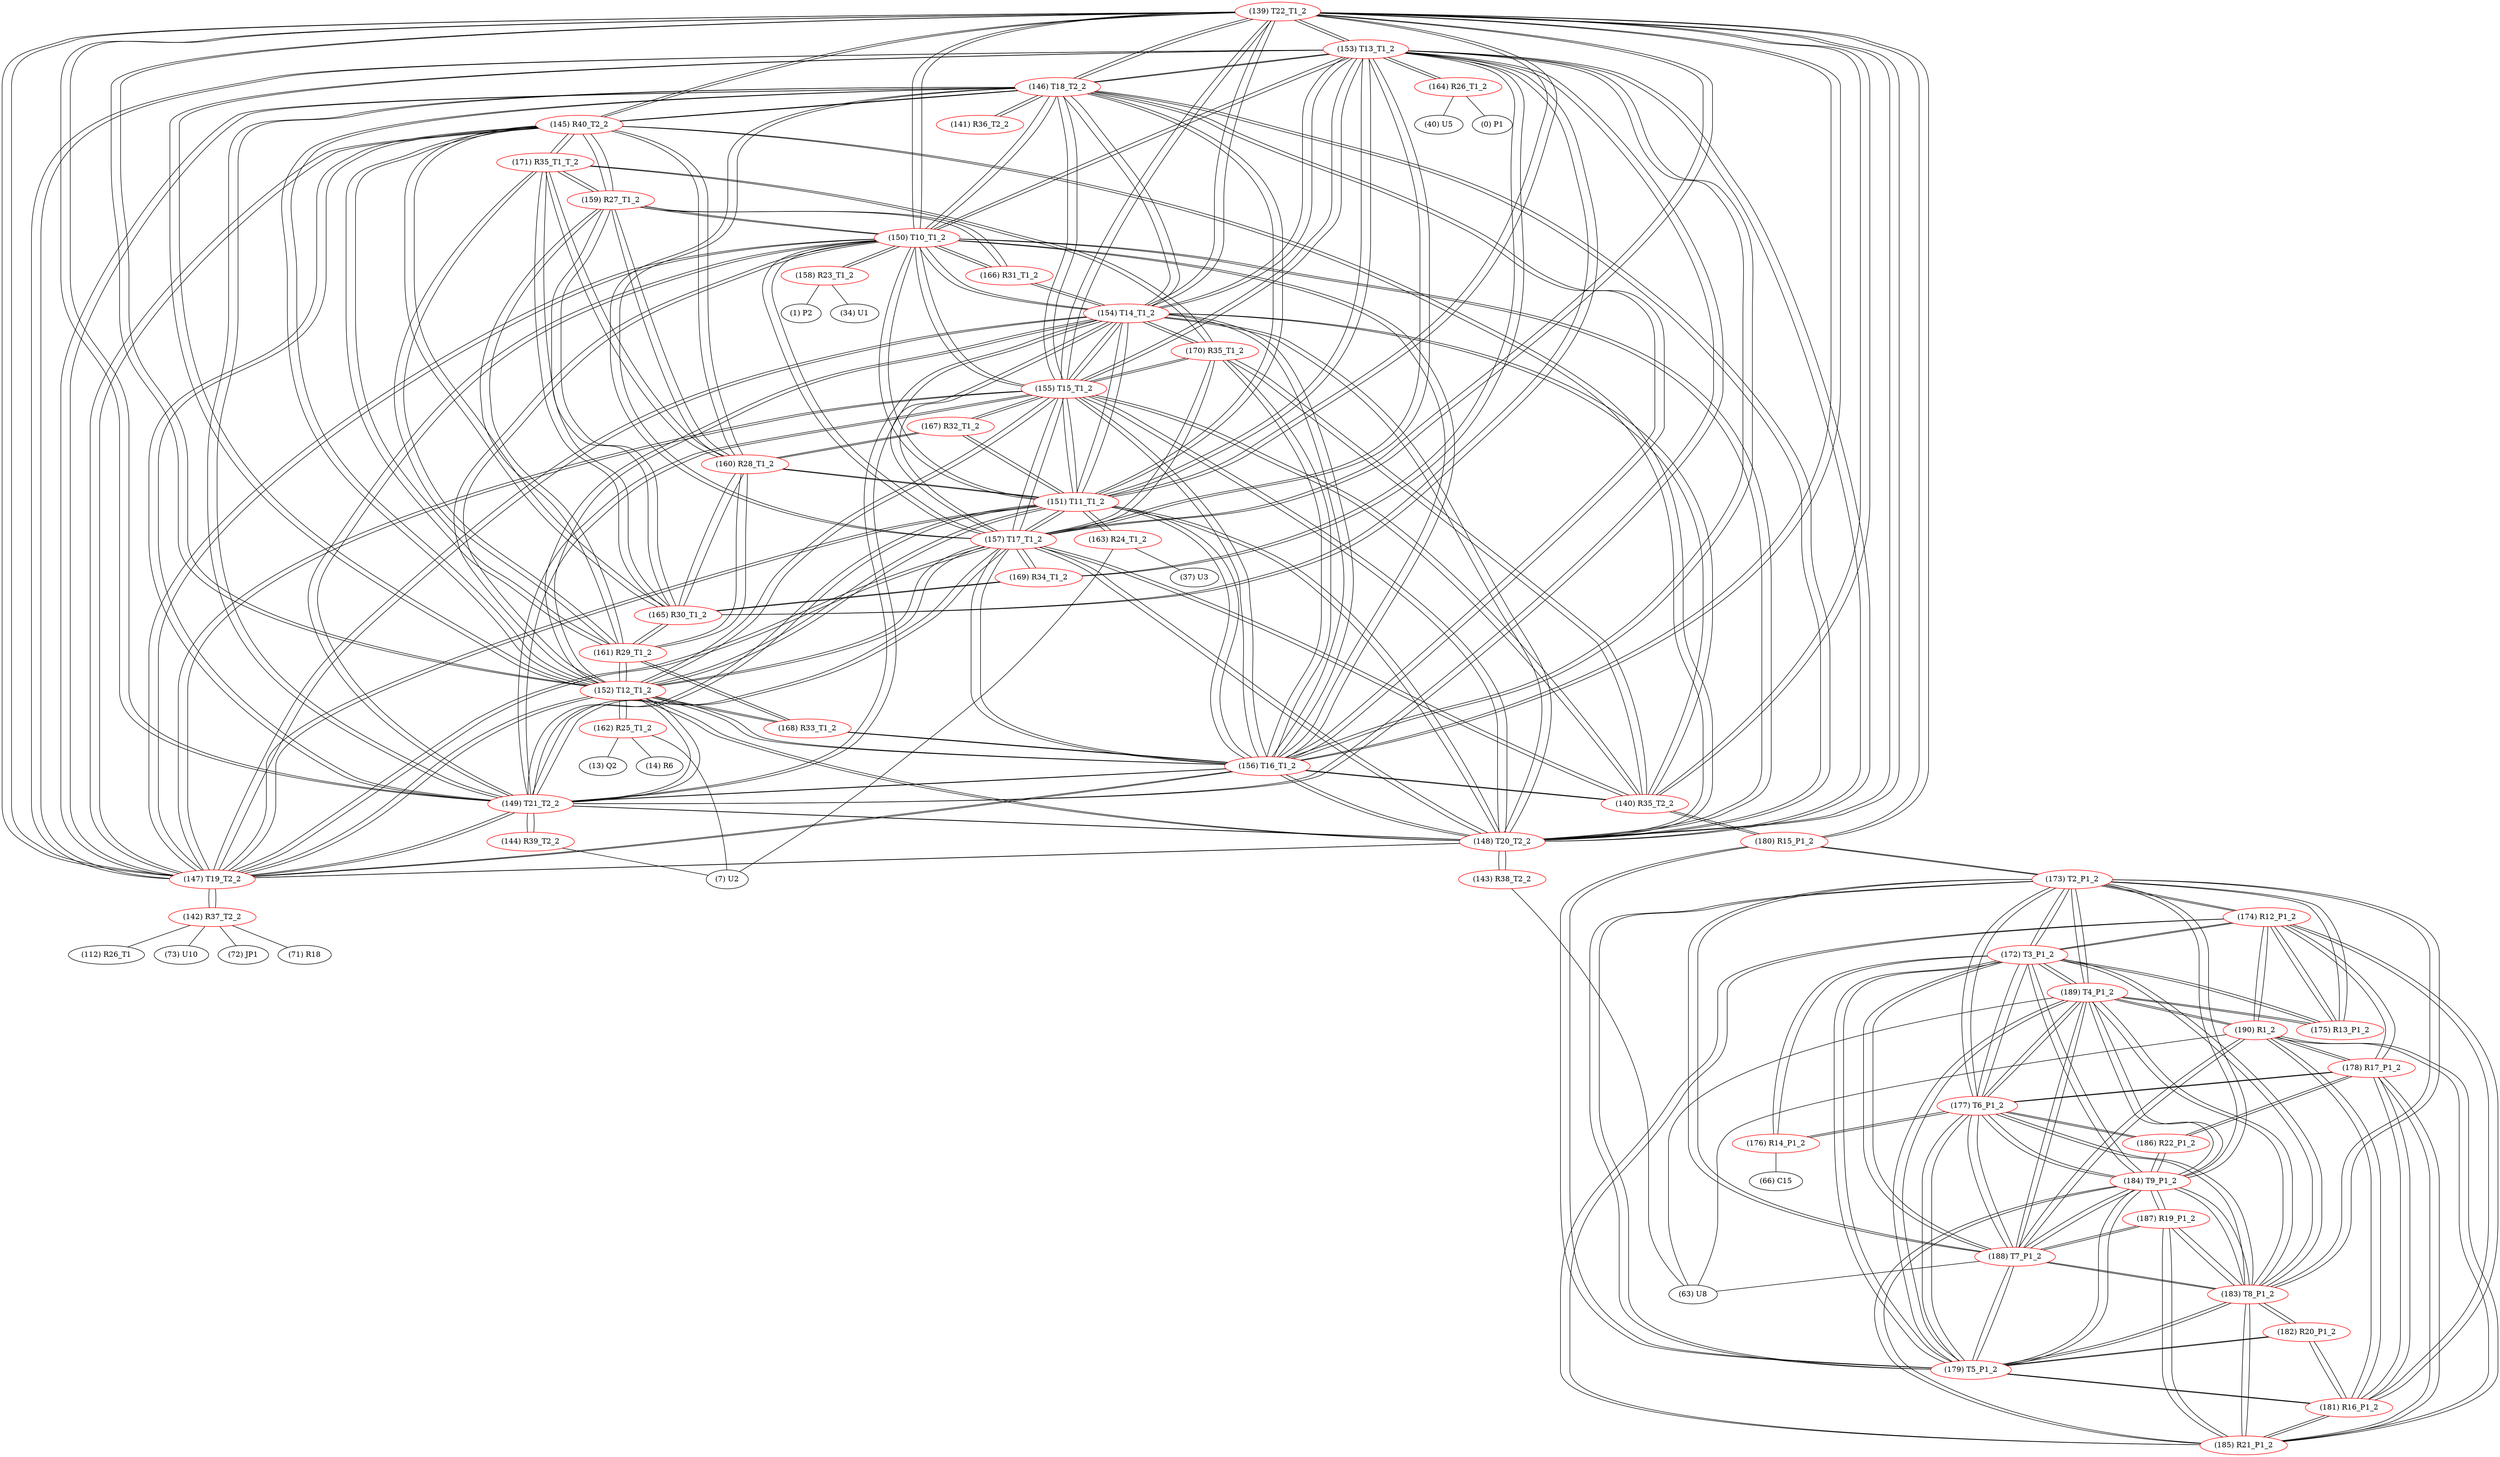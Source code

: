 graph {
	139 [label="(139) T22_T1_2" color=red]
	153 [label="(153) T13_T1_2"]
	146 [label="(146) T18_T2_2"]
	147 [label="(147) T19_T2_2"]
	152 [label="(152) T12_T1_2"]
	155 [label="(155) T15_T1_2"]
	154 [label="(154) T14_T1_2"]
	148 [label="(148) T20_T2_2"]
	149 [label="(149) T21_T2_2"]
	151 [label="(151) T11_T1_2"]
	150 [label="(150) T10_T1_2"]
	156 [label="(156) T16_T1_2"]
	157 [label="(157) T17_T1_2"]
	145 [label="(145) R40_T2_2"]
	180 [label="(180) R15_P1_2"]
	140 [label="(140) R35_T2_2"]
	140 [label="(140) R35_T2_2" color=red]
	155 [label="(155) T15_T1_2"]
	156 [label="(156) T16_T1_2"]
	154 [label="(154) T14_T1_2"]
	157 [label="(157) T17_T1_2"]
	170 [label="(170) R35_T1_2"]
	180 [label="(180) R15_P1_2"]
	139 [label="(139) T22_T1_2"]
	141 [label="(141) R36_T2_2" color=red]
	146 [label="(146) T18_T2_2"]
	142 [label="(142) R37_T2_2" color=red]
	73 [label="(73) U10"]
	72 [label="(72) JP1"]
	71 [label="(71) R18"]
	112 [label="(112) R26_T1"]
	147 [label="(147) T19_T2_2"]
	143 [label="(143) R38_T2_2" color=red]
	63 [label="(63) U8"]
	148 [label="(148) T20_T2_2"]
	144 [label="(144) R39_T2_2" color=red]
	7 [label="(7) U2"]
	149 [label="(149) T21_T2_2"]
	145 [label="(145) R40_T2_2" color=red]
	147 [label="(147) T19_T2_2"]
	148 [label="(148) T20_T2_2"]
	149 [label="(149) T21_T2_2"]
	139 [label="(139) T22_T1_2"]
	146 [label="(146) T18_T2_2"]
	161 [label="(161) R29_T1_2"]
	160 [label="(160) R28_T1_2"]
	165 [label="(165) R30_T1_2"]
	159 [label="(159) R27_T1_2"]
	171 [label="(171) R35_T1_T_2"]
	146 [label="(146) T18_T2_2" color=red]
	153 [label="(153) T13_T1_2"]
	147 [label="(147) T19_T2_2"]
	152 [label="(152) T12_T1_2"]
	155 [label="(155) T15_T1_2"]
	154 [label="(154) T14_T1_2"]
	148 [label="(148) T20_T2_2"]
	149 [label="(149) T21_T2_2"]
	151 [label="(151) T11_T1_2"]
	150 [label="(150) T10_T1_2"]
	139 [label="(139) T22_T1_2"]
	156 [label="(156) T16_T1_2"]
	157 [label="(157) T17_T1_2"]
	145 [label="(145) R40_T2_2"]
	141 [label="(141) R36_T2_2"]
	147 [label="(147) T19_T2_2" color=red]
	153 [label="(153) T13_T1_2"]
	146 [label="(146) T18_T2_2"]
	152 [label="(152) T12_T1_2"]
	155 [label="(155) T15_T1_2"]
	154 [label="(154) T14_T1_2"]
	148 [label="(148) T20_T2_2"]
	149 [label="(149) T21_T2_2"]
	151 [label="(151) T11_T1_2"]
	150 [label="(150) T10_T1_2"]
	139 [label="(139) T22_T1_2"]
	156 [label="(156) T16_T1_2"]
	157 [label="(157) T17_T1_2"]
	145 [label="(145) R40_T2_2"]
	142 [label="(142) R37_T2_2"]
	148 [label="(148) T20_T2_2" color=red]
	153 [label="(153) T13_T1_2"]
	146 [label="(146) T18_T2_2"]
	147 [label="(147) T19_T2_2"]
	152 [label="(152) T12_T1_2"]
	155 [label="(155) T15_T1_2"]
	154 [label="(154) T14_T1_2"]
	149 [label="(149) T21_T2_2"]
	151 [label="(151) T11_T1_2"]
	150 [label="(150) T10_T1_2"]
	139 [label="(139) T22_T1_2"]
	156 [label="(156) T16_T1_2"]
	157 [label="(157) T17_T1_2"]
	145 [label="(145) R40_T2_2"]
	143 [label="(143) R38_T2_2"]
	149 [label="(149) T21_T2_2" color=red]
	153 [label="(153) T13_T1_2"]
	146 [label="(146) T18_T2_2"]
	147 [label="(147) T19_T2_2"]
	152 [label="(152) T12_T1_2"]
	155 [label="(155) T15_T1_2"]
	154 [label="(154) T14_T1_2"]
	148 [label="(148) T20_T2_2"]
	151 [label="(151) T11_T1_2"]
	150 [label="(150) T10_T1_2"]
	139 [label="(139) T22_T1_2"]
	156 [label="(156) T16_T1_2"]
	157 [label="(157) T17_T1_2"]
	145 [label="(145) R40_T2_2"]
	144 [label="(144) R39_T2_2"]
	150 [label="(150) T10_T1_2" color=red]
	153 [label="(153) T13_T1_2"]
	146 [label="(146) T18_T2_2"]
	147 [label="(147) T19_T2_2"]
	152 [label="(152) T12_T1_2"]
	155 [label="(155) T15_T1_2"]
	154 [label="(154) T14_T1_2"]
	148 [label="(148) T20_T2_2"]
	149 [label="(149) T21_T2_2"]
	151 [label="(151) T11_T1_2"]
	139 [label="(139) T22_T1_2"]
	156 [label="(156) T16_T1_2"]
	157 [label="(157) T17_T1_2"]
	158 [label="(158) R23_T1_2"]
	159 [label="(159) R27_T1_2"]
	166 [label="(166) R31_T1_2"]
	151 [label="(151) T11_T1_2" color=red]
	153 [label="(153) T13_T1_2"]
	146 [label="(146) T18_T2_2"]
	147 [label="(147) T19_T2_2"]
	152 [label="(152) T12_T1_2"]
	155 [label="(155) T15_T1_2"]
	154 [label="(154) T14_T1_2"]
	148 [label="(148) T20_T2_2"]
	149 [label="(149) T21_T2_2"]
	150 [label="(150) T10_T1_2"]
	139 [label="(139) T22_T1_2"]
	156 [label="(156) T16_T1_2"]
	157 [label="(157) T17_T1_2"]
	163 [label="(163) R24_T1_2"]
	167 [label="(167) R32_T1_2"]
	160 [label="(160) R28_T1_2"]
	152 [label="(152) T12_T1_2" color=red]
	153 [label="(153) T13_T1_2"]
	146 [label="(146) T18_T2_2"]
	147 [label="(147) T19_T2_2"]
	155 [label="(155) T15_T1_2"]
	154 [label="(154) T14_T1_2"]
	148 [label="(148) T20_T2_2"]
	149 [label="(149) T21_T2_2"]
	151 [label="(151) T11_T1_2"]
	150 [label="(150) T10_T1_2"]
	139 [label="(139) T22_T1_2"]
	156 [label="(156) T16_T1_2"]
	157 [label="(157) T17_T1_2"]
	168 [label="(168) R33_T1_2"]
	161 [label="(161) R29_T1_2"]
	162 [label="(162) R25_T1_2"]
	153 [label="(153) T13_T1_2" color=red]
	146 [label="(146) T18_T2_2"]
	147 [label="(147) T19_T2_2"]
	152 [label="(152) T12_T1_2"]
	155 [label="(155) T15_T1_2"]
	154 [label="(154) T14_T1_2"]
	148 [label="(148) T20_T2_2"]
	149 [label="(149) T21_T2_2"]
	151 [label="(151) T11_T1_2"]
	150 [label="(150) T10_T1_2"]
	139 [label="(139) T22_T1_2"]
	156 [label="(156) T16_T1_2"]
	157 [label="(157) T17_T1_2"]
	165 [label="(165) R30_T1_2"]
	169 [label="(169) R34_T1_2"]
	164 [label="(164) R26_T1_2"]
	154 [label="(154) T14_T1_2" color=red]
	153 [label="(153) T13_T1_2"]
	146 [label="(146) T18_T2_2"]
	147 [label="(147) T19_T2_2"]
	152 [label="(152) T12_T1_2"]
	155 [label="(155) T15_T1_2"]
	148 [label="(148) T20_T2_2"]
	149 [label="(149) T21_T2_2"]
	151 [label="(151) T11_T1_2"]
	150 [label="(150) T10_T1_2"]
	139 [label="(139) T22_T1_2"]
	156 [label="(156) T16_T1_2"]
	157 [label="(157) T17_T1_2"]
	140 [label="(140) R35_T2_2"]
	170 [label="(170) R35_T1_2"]
	166 [label="(166) R31_T1_2"]
	155 [label="(155) T15_T1_2" color=red]
	153 [label="(153) T13_T1_2"]
	146 [label="(146) T18_T2_2"]
	147 [label="(147) T19_T2_2"]
	152 [label="(152) T12_T1_2"]
	154 [label="(154) T14_T1_2"]
	148 [label="(148) T20_T2_2"]
	149 [label="(149) T21_T2_2"]
	151 [label="(151) T11_T1_2"]
	150 [label="(150) T10_T1_2"]
	139 [label="(139) T22_T1_2"]
	156 [label="(156) T16_T1_2"]
	157 [label="(157) T17_T1_2"]
	140 [label="(140) R35_T2_2"]
	170 [label="(170) R35_T1_2"]
	167 [label="(167) R32_T1_2"]
	156 [label="(156) T16_T1_2" color=red]
	153 [label="(153) T13_T1_2"]
	146 [label="(146) T18_T2_2"]
	147 [label="(147) T19_T2_2"]
	152 [label="(152) T12_T1_2"]
	155 [label="(155) T15_T1_2"]
	154 [label="(154) T14_T1_2"]
	148 [label="(148) T20_T2_2"]
	149 [label="(149) T21_T2_2"]
	151 [label="(151) T11_T1_2"]
	150 [label="(150) T10_T1_2"]
	139 [label="(139) T22_T1_2"]
	157 [label="(157) T17_T1_2"]
	140 [label="(140) R35_T2_2"]
	170 [label="(170) R35_T1_2"]
	168 [label="(168) R33_T1_2"]
	157 [label="(157) T17_T1_2" color=red]
	153 [label="(153) T13_T1_2"]
	146 [label="(146) T18_T2_2"]
	147 [label="(147) T19_T2_2"]
	152 [label="(152) T12_T1_2"]
	155 [label="(155) T15_T1_2"]
	154 [label="(154) T14_T1_2"]
	148 [label="(148) T20_T2_2"]
	149 [label="(149) T21_T2_2"]
	151 [label="(151) T11_T1_2"]
	150 [label="(150) T10_T1_2"]
	139 [label="(139) T22_T1_2"]
	156 [label="(156) T16_T1_2"]
	140 [label="(140) R35_T2_2"]
	170 [label="(170) R35_T1_2"]
	169 [label="(169) R34_T1_2"]
	158 [label="(158) R23_T1_2" color=red]
	34 [label="(34) U1"]
	1 [label="(1) P2"]
	150 [label="(150) T10_T1_2"]
	159 [label="(159) R27_T1_2" color=red]
	145 [label="(145) R40_T2_2"]
	161 [label="(161) R29_T1_2"]
	160 [label="(160) R28_T1_2"]
	165 [label="(165) R30_T1_2"]
	171 [label="(171) R35_T1_T_2"]
	150 [label="(150) T10_T1_2"]
	166 [label="(166) R31_T1_2"]
	160 [label="(160) R28_T1_2" color=red]
	145 [label="(145) R40_T2_2"]
	161 [label="(161) R29_T1_2"]
	165 [label="(165) R30_T1_2"]
	159 [label="(159) R27_T1_2"]
	171 [label="(171) R35_T1_T_2"]
	167 [label="(167) R32_T1_2"]
	151 [label="(151) T11_T1_2"]
	161 [label="(161) R29_T1_2" color=red]
	145 [label="(145) R40_T2_2"]
	160 [label="(160) R28_T1_2"]
	165 [label="(165) R30_T1_2"]
	159 [label="(159) R27_T1_2"]
	171 [label="(171) R35_T1_T_2"]
	168 [label="(168) R33_T1_2"]
	152 [label="(152) T12_T1_2"]
	162 [label="(162) R25_T1_2" color=red]
	7 [label="(7) U2"]
	13 [label="(13) Q2"]
	14 [label="(14) R6"]
	152 [label="(152) T12_T1_2"]
	163 [label="(163) R24_T1_2" color=red]
	37 [label="(37) U3"]
	7 [label="(7) U2"]
	151 [label="(151) T11_T1_2"]
	164 [label="(164) R26_T1_2" color=red]
	40 [label="(40) U5"]
	0 [label="(0) P1"]
	153 [label="(153) T13_T1_2"]
	165 [label="(165) R30_T1_2" color=red]
	145 [label="(145) R40_T2_2"]
	161 [label="(161) R29_T1_2"]
	160 [label="(160) R28_T1_2"]
	159 [label="(159) R27_T1_2"]
	171 [label="(171) R35_T1_T_2"]
	169 [label="(169) R34_T1_2"]
	153 [label="(153) T13_T1_2"]
	166 [label="(166) R31_T1_2" color=red]
	159 [label="(159) R27_T1_2"]
	150 [label="(150) T10_T1_2"]
	154 [label="(154) T14_T1_2"]
	167 [label="(167) R32_T1_2" color=red]
	155 [label="(155) T15_T1_2"]
	151 [label="(151) T11_T1_2"]
	160 [label="(160) R28_T1_2"]
	168 [label="(168) R33_T1_2" color=red]
	156 [label="(156) T16_T1_2"]
	152 [label="(152) T12_T1_2"]
	161 [label="(161) R29_T1_2"]
	169 [label="(169) R34_T1_2" color=red]
	157 [label="(157) T17_T1_2"]
	165 [label="(165) R30_T1_2"]
	153 [label="(153) T13_T1_2"]
	170 [label="(170) R35_T1_2" color=red]
	155 [label="(155) T15_T1_2"]
	156 [label="(156) T16_T1_2"]
	154 [label="(154) T14_T1_2"]
	157 [label="(157) T17_T1_2"]
	140 [label="(140) R35_T2_2"]
	171 [label="(171) R35_T1_T_2"]
	171 [label="(171) R35_T1_T_2" color=red]
	145 [label="(145) R40_T2_2"]
	161 [label="(161) R29_T1_2"]
	160 [label="(160) R28_T1_2"]
	165 [label="(165) R30_T1_2"]
	159 [label="(159) R27_T1_2"]
	170 [label="(170) R35_T1_2"]
	172 [label="(172) T3_P1_2" color=red]
	189 [label="(189) T4_P1_2"]
	188 [label="(188) T7_P1_2"]
	179 [label="(179) T5_P1_2"]
	184 [label="(184) T9_P1_2"]
	183 [label="(183) T8_P1_2"]
	177 [label="(177) T6_P1_2"]
	173 [label="(173) T2_P1_2"]
	176 [label="(176) R14_P1_2"]
	175 [label="(175) R13_P1_2"]
	174 [label="(174) R12_P1_2"]
	173 [label="(173) T2_P1_2" color=red]
	172 [label="(172) T3_P1_2"]
	189 [label="(189) T4_P1_2"]
	188 [label="(188) T7_P1_2"]
	179 [label="(179) T5_P1_2"]
	184 [label="(184) T9_P1_2"]
	183 [label="(183) T8_P1_2"]
	177 [label="(177) T6_P1_2"]
	175 [label="(175) R13_P1_2"]
	174 [label="(174) R12_P1_2"]
	180 [label="(180) R15_P1_2"]
	174 [label="(174) R12_P1_2" color=red]
	185 [label="(185) R21_P1_2"]
	181 [label="(181) R16_P1_2"]
	178 [label="(178) R17_P1_2"]
	190 [label="(190) R1_2"]
	175 [label="(175) R13_P1_2"]
	172 [label="(172) T3_P1_2"]
	173 [label="(173) T2_P1_2"]
	175 [label="(175) R13_P1_2" color=red]
	189 [label="(189) T4_P1_2"]
	172 [label="(172) T3_P1_2"]
	174 [label="(174) R12_P1_2"]
	173 [label="(173) T2_P1_2"]
	176 [label="(176) R14_P1_2" color=red]
	66 [label="(66) C15"]
	172 [label="(172) T3_P1_2"]
	177 [label="(177) T6_P1_2"]
	177 [label="(177) T6_P1_2" color=red]
	172 [label="(172) T3_P1_2"]
	189 [label="(189) T4_P1_2"]
	188 [label="(188) T7_P1_2"]
	179 [label="(179) T5_P1_2"]
	184 [label="(184) T9_P1_2"]
	183 [label="(183) T8_P1_2"]
	173 [label="(173) T2_P1_2"]
	176 [label="(176) R14_P1_2"]
	186 [label="(186) R22_P1_2"]
	178 [label="(178) R17_P1_2"]
	178 [label="(178) R17_P1_2" color=red]
	185 [label="(185) R21_P1_2"]
	181 [label="(181) R16_P1_2"]
	174 [label="(174) R12_P1_2"]
	190 [label="(190) R1_2"]
	186 [label="(186) R22_P1_2"]
	177 [label="(177) T6_P1_2"]
	179 [label="(179) T5_P1_2" color=red]
	172 [label="(172) T3_P1_2"]
	189 [label="(189) T4_P1_2"]
	188 [label="(188) T7_P1_2"]
	184 [label="(184) T9_P1_2"]
	183 [label="(183) T8_P1_2"]
	177 [label="(177) T6_P1_2"]
	173 [label="(173) T2_P1_2"]
	180 [label="(180) R15_P1_2"]
	181 [label="(181) R16_P1_2"]
	182 [label="(182) R20_P1_2"]
	180 [label="(180) R15_P1_2" color=red]
	139 [label="(139) T22_T1_2"]
	140 [label="(140) R35_T2_2"]
	173 [label="(173) T2_P1_2"]
	179 [label="(179) T5_P1_2"]
	181 [label="(181) R16_P1_2" color=red]
	185 [label="(185) R21_P1_2"]
	174 [label="(174) R12_P1_2"]
	178 [label="(178) R17_P1_2"]
	190 [label="(190) R1_2"]
	179 [label="(179) T5_P1_2"]
	182 [label="(182) R20_P1_2"]
	182 [label="(182) R20_P1_2" color=red]
	183 [label="(183) T8_P1_2"]
	181 [label="(181) R16_P1_2"]
	179 [label="(179) T5_P1_2"]
	183 [label="(183) T8_P1_2" color=red]
	172 [label="(172) T3_P1_2"]
	189 [label="(189) T4_P1_2"]
	188 [label="(188) T7_P1_2"]
	179 [label="(179) T5_P1_2"]
	184 [label="(184) T9_P1_2"]
	177 [label="(177) T6_P1_2"]
	173 [label="(173) T2_P1_2"]
	185 [label="(185) R21_P1_2"]
	187 [label="(187) R19_P1_2"]
	182 [label="(182) R20_P1_2"]
	184 [label="(184) T9_P1_2" color=red]
	186 [label="(186) R22_P1_2"]
	172 [label="(172) T3_P1_2"]
	189 [label="(189) T4_P1_2"]
	188 [label="(188) T7_P1_2"]
	179 [label="(179) T5_P1_2"]
	183 [label="(183) T8_P1_2"]
	177 [label="(177) T6_P1_2"]
	173 [label="(173) T2_P1_2"]
	185 [label="(185) R21_P1_2"]
	187 [label="(187) R19_P1_2"]
	185 [label="(185) R21_P1_2" color=red]
	181 [label="(181) R16_P1_2"]
	174 [label="(174) R12_P1_2"]
	178 [label="(178) R17_P1_2"]
	190 [label="(190) R1_2"]
	184 [label="(184) T9_P1_2"]
	183 [label="(183) T8_P1_2"]
	187 [label="(187) R19_P1_2"]
	186 [label="(186) R22_P1_2" color=red]
	184 [label="(184) T9_P1_2"]
	177 [label="(177) T6_P1_2"]
	178 [label="(178) R17_P1_2"]
	187 [label="(187) R19_P1_2" color=red]
	184 [label="(184) T9_P1_2"]
	185 [label="(185) R21_P1_2"]
	183 [label="(183) T8_P1_2"]
	188 [label="(188) T7_P1_2"]
	188 [label="(188) T7_P1_2" color=red]
	172 [label="(172) T3_P1_2"]
	189 [label="(189) T4_P1_2"]
	179 [label="(179) T5_P1_2"]
	184 [label="(184) T9_P1_2"]
	183 [label="(183) T8_P1_2"]
	177 [label="(177) T6_P1_2"]
	173 [label="(173) T2_P1_2"]
	190 [label="(190) R1_2"]
	63 [label="(63) U8"]
	187 [label="(187) R19_P1_2"]
	189 [label="(189) T4_P1_2" color=red]
	172 [label="(172) T3_P1_2"]
	188 [label="(188) T7_P1_2"]
	179 [label="(179) T5_P1_2"]
	184 [label="(184) T9_P1_2"]
	183 [label="(183) T8_P1_2"]
	177 [label="(177) T6_P1_2"]
	173 [label="(173) T2_P1_2"]
	175 [label="(175) R13_P1_2"]
	190 [label="(190) R1_2"]
	63 [label="(63) U8"]
	190 [label="(190) R1_2" color=red]
	189 [label="(189) T4_P1_2"]
	188 [label="(188) T7_P1_2"]
	63 [label="(63) U8"]
	185 [label="(185) R21_P1_2"]
	181 [label="(181) R16_P1_2"]
	174 [label="(174) R12_P1_2"]
	178 [label="(178) R17_P1_2"]
	139 -- 153
	139 -- 146
	139 -- 147
	139 -- 152
	139 -- 155
	139 -- 154
	139 -- 148
	139 -- 149
	139 -- 151
	139 -- 150
	139 -- 156
	139 -- 157
	139 -- 145
	139 -- 180
	139 -- 140
	140 -- 155
	140 -- 156
	140 -- 154
	140 -- 157
	140 -- 170
	140 -- 180
	140 -- 139
	141 -- 146
	142 -- 73
	142 -- 72
	142 -- 71
	142 -- 112
	142 -- 147
	143 -- 63
	143 -- 148
	144 -- 7
	144 -- 149
	145 -- 147
	145 -- 148
	145 -- 149
	145 -- 139
	145 -- 146
	145 -- 161
	145 -- 160
	145 -- 165
	145 -- 159
	145 -- 171
	146 -- 153
	146 -- 147
	146 -- 152
	146 -- 155
	146 -- 154
	146 -- 148
	146 -- 149
	146 -- 151
	146 -- 150
	146 -- 139
	146 -- 156
	146 -- 157
	146 -- 145
	146 -- 141
	147 -- 153
	147 -- 146
	147 -- 152
	147 -- 155
	147 -- 154
	147 -- 148
	147 -- 149
	147 -- 151
	147 -- 150
	147 -- 139
	147 -- 156
	147 -- 157
	147 -- 145
	147 -- 142
	148 -- 153
	148 -- 146
	148 -- 147
	148 -- 152
	148 -- 155
	148 -- 154
	148 -- 149
	148 -- 151
	148 -- 150
	148 -- 139
	148 -- 156
	148 -- 157
	148 -- 145
	148 -- 143
	149 -- 153
	149 -- 146
	149 -- 147
	149 -- 152
	149 -- 155
	149 -- 154
	149 -- 148
	149 -- 151
	149 -- 150
	149 -- 139
	149 -- 156
	149 -- 157
	149 -- 145
	149 -- 144
	150 -- 153
	150 -- 146
	150 -- 147
	150 -- 152
	150 -- 155
	150 -- 154
	150 -- 148
	150 -- 149
	150 -- 151
	150 -- 139
	150 -- 156
	150 -- 157
	150 -- 158
	150 -- 159
	150 -- 166
	151 -- 153
	151 -- 146
	151 -- 147
	151 -- 152
	151 -- 155
	151 -- 154
	151 -- 148
	151 -- 149
	151 -- 150
	151 -- 139
	151 -- 156
	151 -- 157
	151 -- 163
	151 -- 167
	151 -- 160
	152 -- 153
	152 -- 146
	152 -- 147
	152 -- 155
	152 -- 154
	152 -- 148
	152 -- 149
	152 -- 151
	152 -- 150
	152 -- 139
	152 -- 156
	152 -- 157
	152 -- 168
	152 -- 161
	152 -- 162
	153 -- 146
	153 -- 147
	153 -- 152
	153 -- 155
	153 -- 154
	153 -- 148
	153 -- 149
	153 -- 151
	153 -- 150
	153 -- 139
	153 -- 156
	153 -- 157
	153 -- 165
	153 -- 169
	153 -- 164
	154 -- 153
	154 -- 146
	154 -- 147
	154 -- 152
	154 -- 155
	154 -- 148
	154 -- 149
	154 -- 151
	154 -- 150
	154 -- 139
	154 -- 156
	154 -- 157
	154 -- 140
	154 -- 170
	154 -- 166
	155 -- 153
	155 -- 146
	155 -- 147
	155 -- 152
	155 -- 154
	155 -- 148
	155 -- 149
	155 -- 151
	155 -- 150
	155 -- 139
	155 -- 156
	155 -- 157
	155 -- 140
	155 -- 170
	155 -- 167
	156 -- 153
	156 -- 146
	156 -- 147
	156 -- 152
	156 -- 155
	156 -- 154
	156 -- 148
	156 -- 149
	156 -- 151
	156 -- 150
	156 -- 139
	156 -- 157
	156 -- 140
	156 -- 170
	156 -- 168
	157 -- 153
	157 -- 146
	157 -- 147
	157 -- 152
	157 -- 155
	157 -- 154
	157 -- 148
	157 -- 149
	157 -- 151
	157 -- 150
	157 -- 139
	157 -- 156
	157 -- 140
	157 -- 170
	157 -- 169
	158 -- 34
	158 -- 1
	158 -- 150
	159 -- 145
	159 -- 161
	159 -- 160
	159 -- 165
	159 -- 171
	159 -- 150
	159 -- 166
	160 -- 145
	160 -- 161
	160 -- 165
	160 -- 159
	160 -- 171
	160 -- 167
	160 -- 151
	161 -- 145
	161 -- 160
	161 -- 165
	161 -- 159
	161 -- 171
	161 -- 168
	161 -- 152
	162 -- 7
	162 -- 13
	162 -- 14
	162 -- 152
	163 -- 37
	163 -- 7
	163 -- 151
	164 -- 40
	164 -- 0
	164 -- 153
	165 -- 145
	165 -- 161
	165 -- 160
	165 -- 159
	165 -- 171
	165 -- 169
	165 -- 153
	166 -- 159
	166 -- 150
	166 -- 154
	167 -- 155
	167 -- 151
	167 -- 160
	168 -- 156
	168 -- 152
	168 -- 161
	169 -- 157
	169 -- 165
	169 -- 153
	170 -- 155
	170 -- 156
	170 -- 154
	170 -- 157
	170 -- 140
	170 -- 171
	171 -- 145
	171 -- 161
	171 -- 160
	171 -- 165
	171 -- 159
	171 -- 170
	172 -- 189
	172 -- 188
	172 -- 179
	172 -- 184
	172 -- 183
	172 -- 177
	172 -- 173
	172 -- 176
	172 -- 175
	172 -- 174
	173 -- 172
	173 -- 189
	173 -- 188
	173 -- 179
	173 -- 184
	173 -- 183
	173 -- 177
	173 -- 175
	173 -- 174
	173 -- 180
	174 -- 185
	174 -- 181
	174 -- 178
	174 -- 190
	174 -- 175
	174 -- 172
	174 -- 173
	175 -- 189
	175 -- 172
	175 -- 174
	175 -- 173
	176 -- 66
	176 -- 172
	176 -- 177
	177 -- 172
	177 -- 189
	177 -- 188
	177 -- 179
	177 -- 184
	177 -- 183
	177 -- 173
	177 -- 176
	177 -- 186
	177 -- 178
	178 -- 185
	178 -- 181
	178 -- 174
	178 -- 190
	178 -- 186
	178 -- 177
	179 -- 172
	179 -- 189
	179 -- 188
	179 -- 184
	179 -- 183
	179 -- 177
	179 -- 173
	179 -- 180
	179 -- 181
	179 -- 182
	180 -- 139
	180 -- 140
	180 -- 173
	180 -- 179
	181 -- 185
	181 -- 174
	181 -- 178
	181 -- 190
	181 -- 179
	181 -- 182
	182 -- 183
	182 -- 181
	182 -- 179
	183 -- 172
	183 -- 189
	183 -- 188
	183 -- 179
	183 -- 184
	183 -- 177
	183 -- 173
	183 -- 185
	183 -- 187
	183 -- 182
	184 -- 186
	184 -- 172
	184 -- 189
	184 -- 188
	184 -- 179
	184 -- 183
	184 -- 177
	184 -- 173
	184 -- 185
	184 -- 187
	185 -- 181
	185 -- 174
	185 -- 178
	185 -- 190
	185 -- 184
	185 -- 183
	185 -- 187
	186 -- 184
	186 -- 177
	186 -- 178
	187 -- 184
	187 -- 185
	187 -- 183
	187 -- 188
	188 -- 172
	188 -- 189
	188 -- 179
	188 -- 184
	188 -- 183
	188 -- 177
	188 -- 173
	188 -- 190
	188 -- 63
	188 -- 187
	189 -- 172
	189 -- 188
	189 -- 179
	189 -- 184
	189 -- 183
	189 -- 177
	189 -- 173
	189 -- 175
	189 -- 190
	189 -- 63
	190 -- 189
	190 -- 188
	190 -- 63
	190 -- 185
	190 -- 181
	190 -- 174
	190 -- 178
}